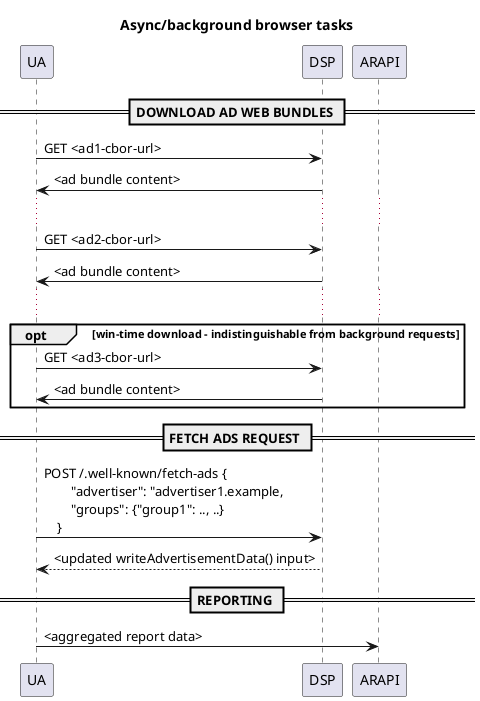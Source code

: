 @startuml

title Async/background browser tasks

participant "UA" as ua
participant "DSP" as dsp
participant "ARAPI" as arapi

== DOWNLOAD AD WEB BUNDLES ==

ua -> dsp : GET <ad1-cbor-url>
dsp -> ua : <ad bundle content>
...
ua -> dsp : GET <ad2-cbor-url>
dsp -> ua : <ad bundle content>
...

opt win-time download - indistinguishable from background requests
 ua -> dsp : GET <ad3-cbor-url>
 dsp -> ua : <ad bundle content>
end

== FETCH ADS REQUEST ==

ua -> dsp : POST /.well-known/fetch-ads {\n        "advertiser": "advertiser1.example,\n        "groups": {"group1": .., ..}\n    }
dsp --> ua : <updated writeAdvertisementData() input>

== REPORTING ==

ua -> arapi : <aggregated report data>

@enduml
